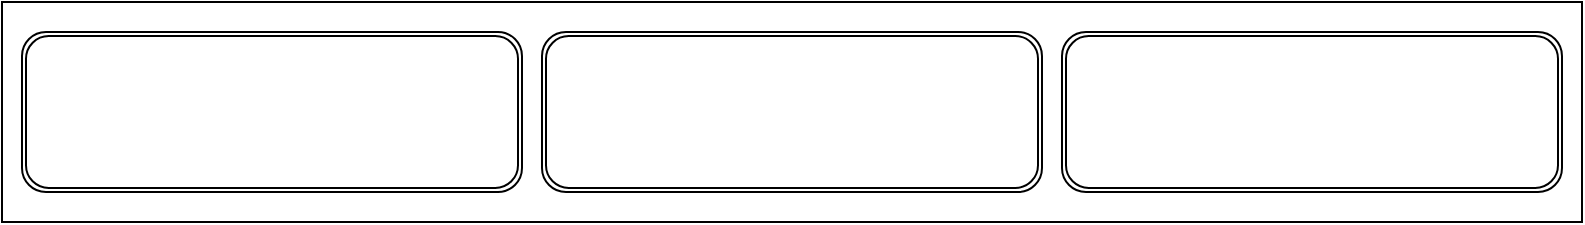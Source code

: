 <mxfile version="27.2.0">
  <diagram name="第 1 页" id="R-yjGfDwjdVHA7LhRSBa">
    <mxGraphModel dx="811" dy="520" grid="1" gridSize="10" guides="1" tooltips="1" connect="1" arrows="1" fold="1" page="1" pageScale="1" pageWidth="827" pageHeight="1169" math="0" shadow="0">
      <root>
        <mxCell id="0" />
        <mxCell id="1" parent="0" />
        <mxCell id="XkddNa4yvlMtDmDg4fMb-1" value="" style="rounded=0;whiteSpace=wrap;html=1;" parent="1" vertex="1">
          <mxGeometry x="10" y="240" width="790" height="110" as="geometry" />
        </mxCell>
        <mxCell id="HGdKm9J_LreUBO4cQYzU-1" value="" style="shape=ext;double=1;rounded=1;whiteSpace=wrap;html=1;" vertex="1" parent="1">
          <mxGeometry x="20" y="255" width="250" height="80" as="geometry" />
        </mxCell>
        <mxCell id="HGdKm9J_LreUBO4cQYzU-2" value="" style="shape=ext;double=1;rounded=1;whiteSpace=wrap;html=1;" vertex="1" parent="1">
          <mxGeometry x="280" y="255" width="250" height="80" as="geometry" />
        </mxCell>
        <mxCell id="HGdKm9J_LreUBO4cQYzU-3" value="" style="shape=ext;double=1;rounded=1;whiteSpace=wrap;html=1;" vertex="1" parent="1">
          <mxGeometry x="540" y="255" width="250" height="80" as="geometry" />
        </mxCell>
      </root>
    </mxGraphModel>
  </diagram>
</mxfile>
